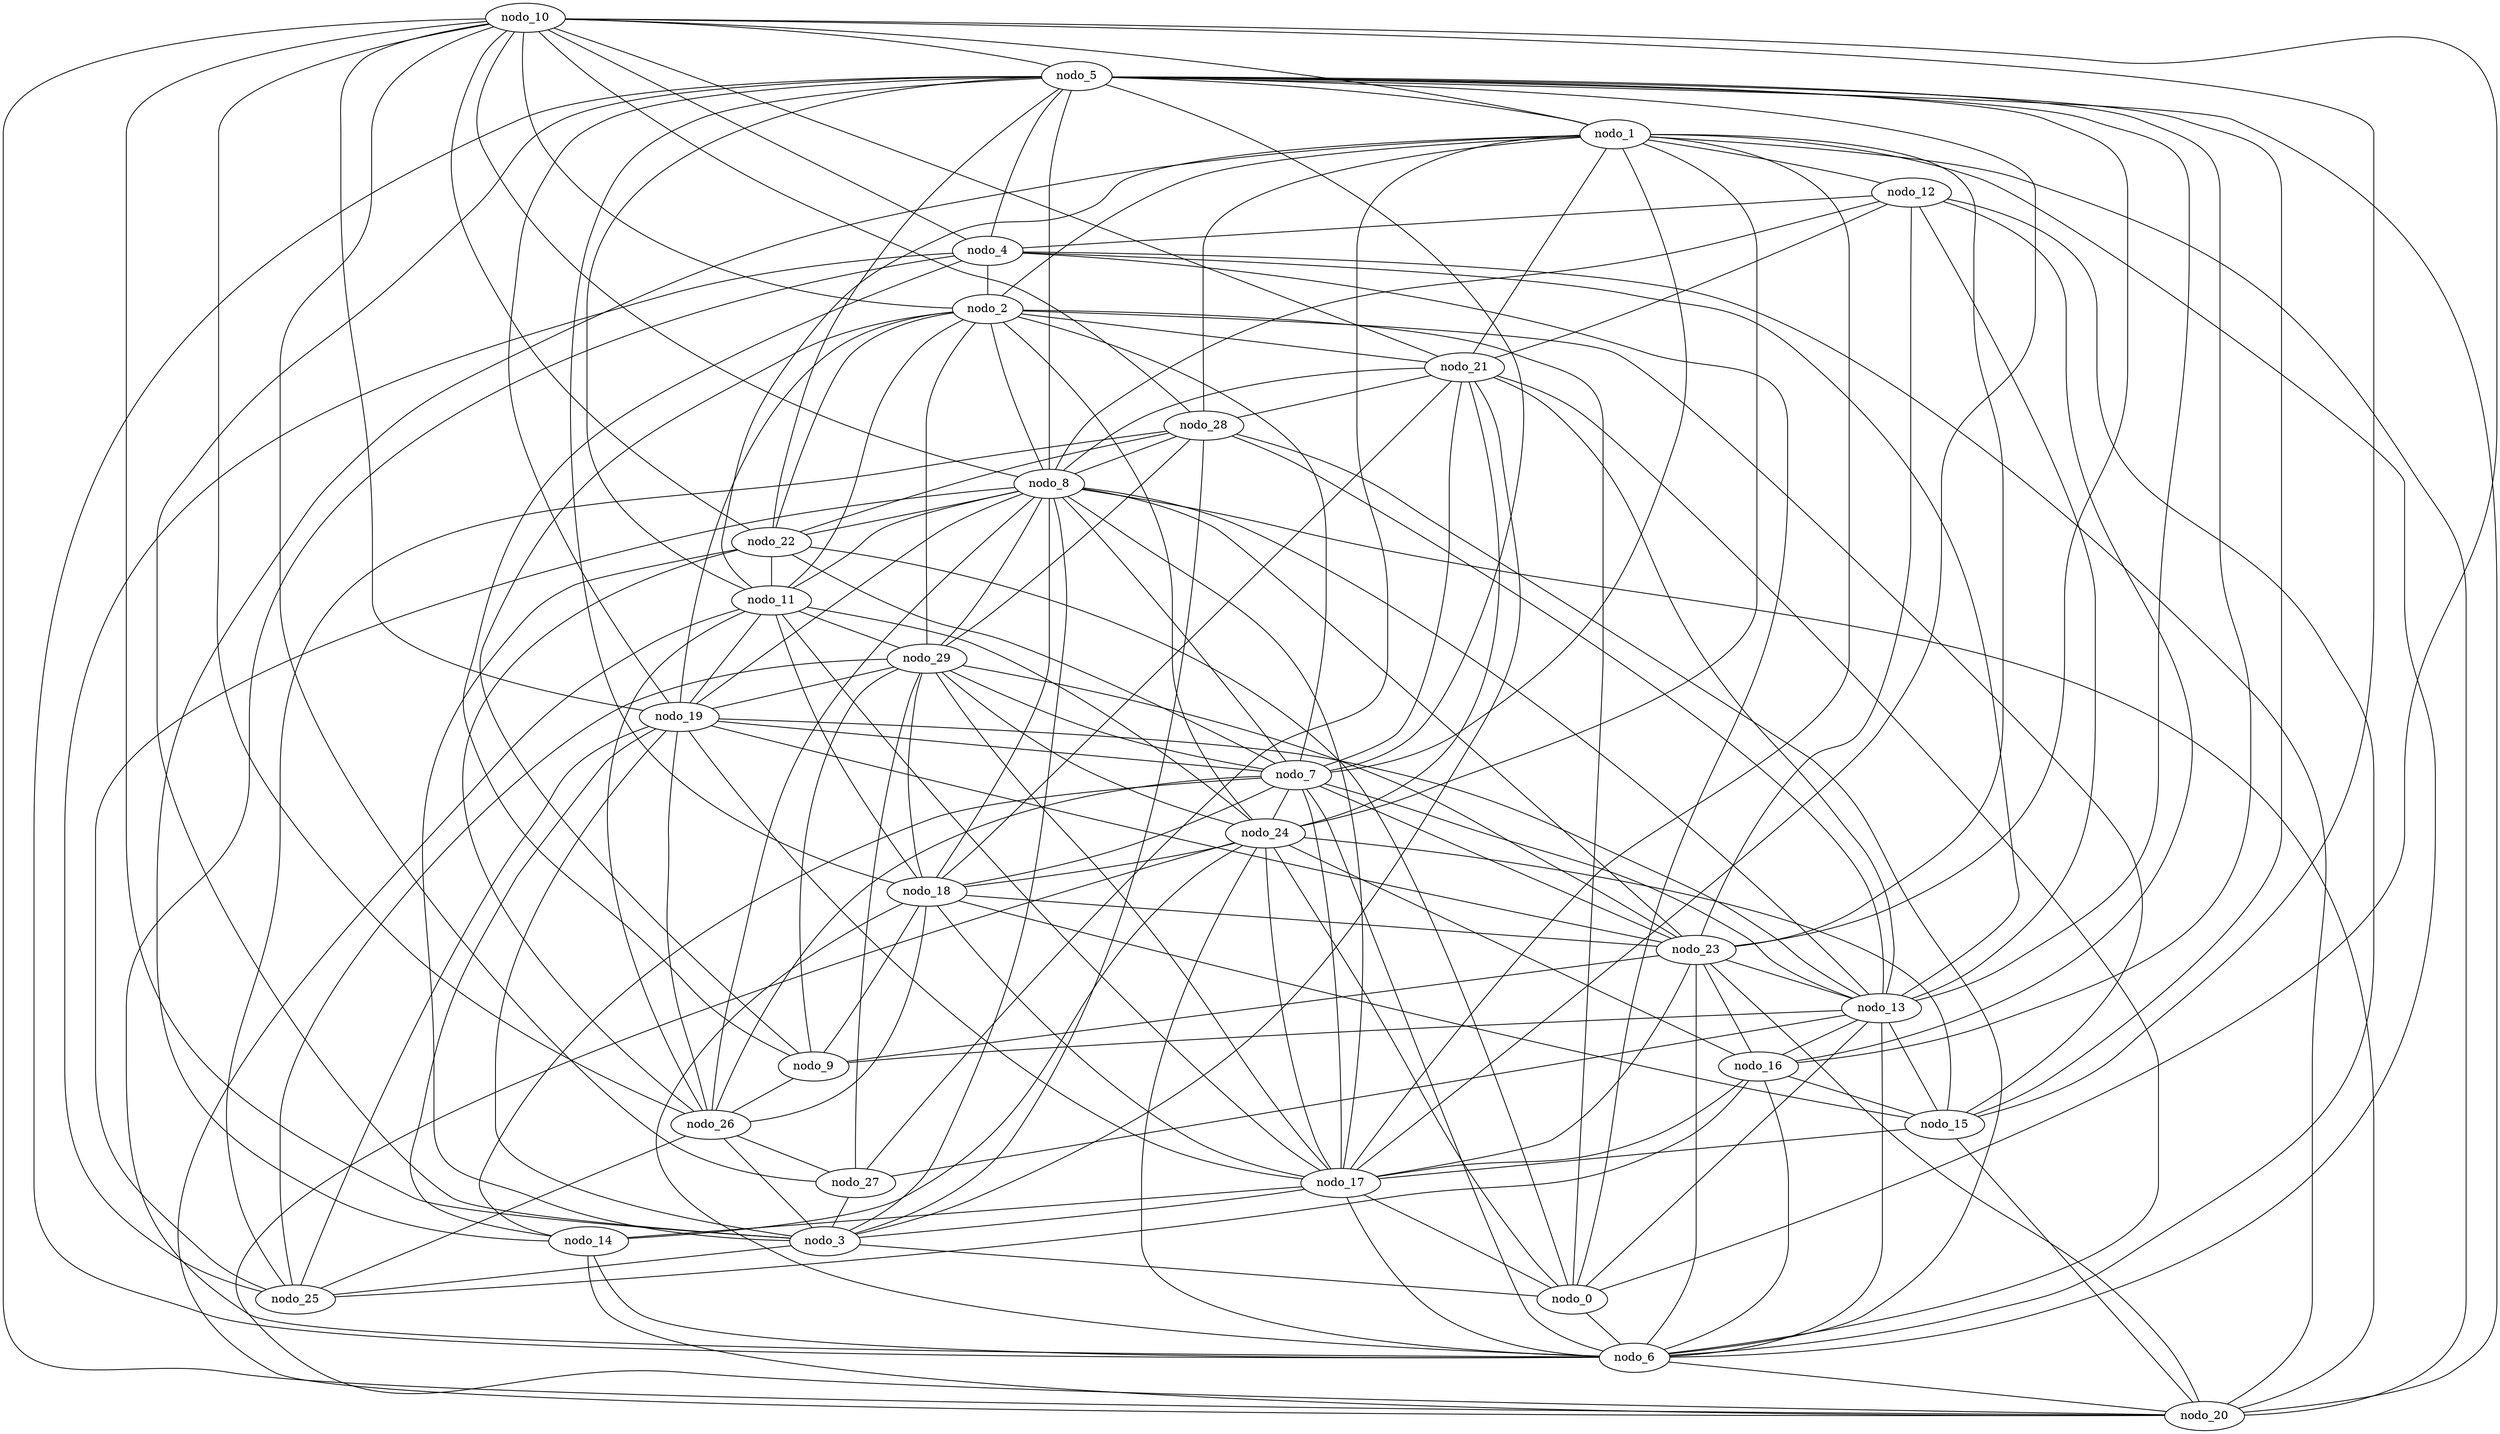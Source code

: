 graph gen_gilbert_30 {
  nodo_10 -- nodo_5;
  nodo_14 -- nodo_1;
  nodo_28 -- nodo_22;
  nodo_10 -- nodo_4;
  nodo_1 -- nodo_27;
  nodo_10 -- nodo_3;
  nodo_1 -- nodo_24;
  nodo_10 -- nodo_0;
  nodo_28 -- nodo_25;
  nodo_18 -- nodo_7;
  nodo_18 -- nodo_6;
  nodo_11 -- nodo_24;
  nodo_11 -- nodo_29;
  nodo_14 -- nodo_7;
  nodo_14 -- nodo_6;
  nodo_10 -- nodo_8;
  nodo_14 -- nodo_19;
  nodo_17 -- nodo_14;
  nodo_9 -- nodo_26;
  nodo_14 -- nodo_20;
  nodo_20 -- nodo_15;
  nodo_14 -- nodo_24;
  nodo_17 -- nodo_11;
  nodo_9 -- nodo_29;
  nodo_20 -- nodo_11;
  nodo_1 -- nodo_23;
  nodo_1 -- nodo_21;
  nodo_1 -- nodo_20;
  nodo_9 -- nodo_23;
  nodo_21 -- nodo_7;
  nodo_26 -- nodo_11;
  nodo_3 -- nodo_0;
  nodo_23 -- nodo_20;
  nodo_3 -- nodo_5;
  nodo_7 -- nodo_2;
  nodo_17 -- nodo_18;
  nodo_17 -- nodo_19;
  nodo_29 -- nodo_2;
  nodo_25 -- nodo_4;
  nodo_4 -- nodo_20;
  nodo_7 -- nodo_8;
  nodo_7 -- nodo_17;
  nodo_17 -- nodo_23;
  nodo_18 -- nodo_9;
  nodo_23 -- nodo_13;
  nodo_23 -- nodo_19;
  nodo_13 -- nodo_4;
  nodo_13 -- nodo_28;
  nodo_17 -- nodo_8;
  nodo_2 -- nodo_15;
  nodo_13 -- nodo_27;
  nodo_13 -- nodo_9;
  nodo_17 -- nodo_5;
  nodo_16 -- nodo_17;
  nodo_2 -- nodo_19;
  nodo_13 -- nodo_7;
  nodo_17 -- nodo_3;
  nodo_13 -- nodo_5;
  nodo_7 -- nodo_24;
  nodo_16 -- nodo_24;
  nodo_7 -- nodo_23;
  nodo_2 -- nodo_10;
  nodo_7 -- nodo_29;
  nodo_7 -- nodo_26;
  nodo_16 -- nodo_23;
  nodo_19 -- nodo_11;
  nodo_20 -- nodo_8;
  nodo_24 -- nodo_2;
  nodo_2 -- nodo_0;
  nodo_20 -- nodo_5;
  nodo_2 -- nodo_1;
  nodo_5 -- nodo_18;
  nodo_28 -- nodo_8;
  nodo_28 -- nodo_6;
  nodo_6 -- nodo_4;
  nodo_2 -- nodo_9;
  nodo_6 -- nodo_5;
  nodo_6 -- nodo_7;
  nodo_28 -- nodo_1;
  nodo_2 -- nodo_21;
  nodo_2 -- nodo_22;
  nodo_5 -- nodo_16;
  nodo_5 -- nodo_15;
  nodo_25 -- nodo_16;
  nodo_25 -- nodo_19;
  nodo_10 -- nodo_19;
  nodo_12 -- nodo_4;
  nodo_0 -- nodo_17;
  nodo_24 -- nodo_20;
  nodo_24 -- nodo_21;
  nodo_0 -- nodo_13;
  nodo_16 -- nodo_6;
  nodo_5 -- nodo_23;
  nodo_8 -- nodo_12;
  nodo_8 -- nodo_13;
  nodo_8 -- nodo_18;
  nodo_18 -- nodo_23;
  nodo_8 -- nodo_19;
  nodo_10 -- nodo_21;
  nodo_10 -- nodo_20;
  nodo_18 -- nodo_21;
  nodo_24 -- nodo_17;
  nodo_8 -- nodo_11;
  nodo_24 -- nodo_18;
  nodo_21 -- nodo_28;
  nodo_0 -- nodo_24;
  nodo_22 -- nodo_10;
  nodo_5 -- nodo_1;
  nodo_22 -- nodo_11;
  nodo_1 -- nodo_6;
  nodo_1 -- nodo_7;
  nodo_13 -- nodo_16;
  nodo_13 -- nodo_15;
  nodo_10 -- nodo_27;
  nodo_5 -- nodo_7;
  nodo_10 -- nodo_26;
  nodo_5 -- nodo_8;
  nodo_9 -- nodo_4;
  nodo_13 -- nodo_19;
  nodo_27 -- nodo_3;
  nodo_10 -- nodo_28;
  nodo_8 -- nodo_25;
  nodo_8 -- nodo_23;
  nodo_16 -- nodo_15;
  nodo_8 -- nodo_29;
  nodo_13 -- nodo_21;
  nodo_0 -- nodo_22;
  nodo_8 -- nodo_21;
  nodo_8 -- nodo_22;
  nodo_24 -- nodo_29;
  nodo_11 -- nodo_5;
  nodo_26 -- nodo_22;
  nodo_11 -- nodo_2;
  nodo_26 -- nodo_25;
  nodo_29 -- nodo_18;
  nodo_11 -- nodo_1;
  nodo_12 -- nodo_16;
  nodo_19 -- nodo_5;
  nodo_3 -- nodo_28;
  nodo_12 -- nodo_13;
  nodo_19 -- nodo_3;
  nodo_17 -- nodo_29;
  nodo_6 -- nodo_13;
  nodo_3 -- nodo_21;
  nodo_6 -- nodo_12;
  nodo_3 -- nodo_22;
  nodo_12 -- nodo_23;
  nodo_6 -- nodo_17;
  nodo_15 -- nodo_10;
  nodo_3 -- nodo_25;
  nodo_12 -- nodo_21;
  nodo_26 -- nodo_18;
  nodo_26 -- nodo_19;
  nodo_23 -- nodo_29;
  nodo_29 -- nodo_25;
  nodo_22 -- nodo_5;
  nodo_1 -- nodo_17;
  nodo_4 -- nodo_0;
  nodo_29 -- nodo_28;
  nodo_29 -- nodo_27;
  nodo_0 -- nodo_6;
  nodo_4 -- nodo_2;
  nodo_4 -- nodo_5;
  nodo_26 -- nodo_8;
  nodo_8 -- nodo_2;
  nodo_8 -- nodo_3;
  nodo_15 -- nodo_17;
  nodo_15 -- nodo_18;
  nodo_22 -- nodo_7;
  nodo_26 -- nodo_3;
  nodo_6 -- nodo_21;
  nodo_15 -- nodo_24;
  nodo_6 -- nodo_24;
  nodo_6 -- nodo_23;
  nodo_18 -- nodo_11;
  nodo_19 -- nodo_7;
  nodo_1 -- nodo_12;
  nodo_1 -- nodo_10;
  nodo_26 -- nodo_27;
  nodo_29 -- nodo_19;
  nodo_6 -- nodo_20;
}